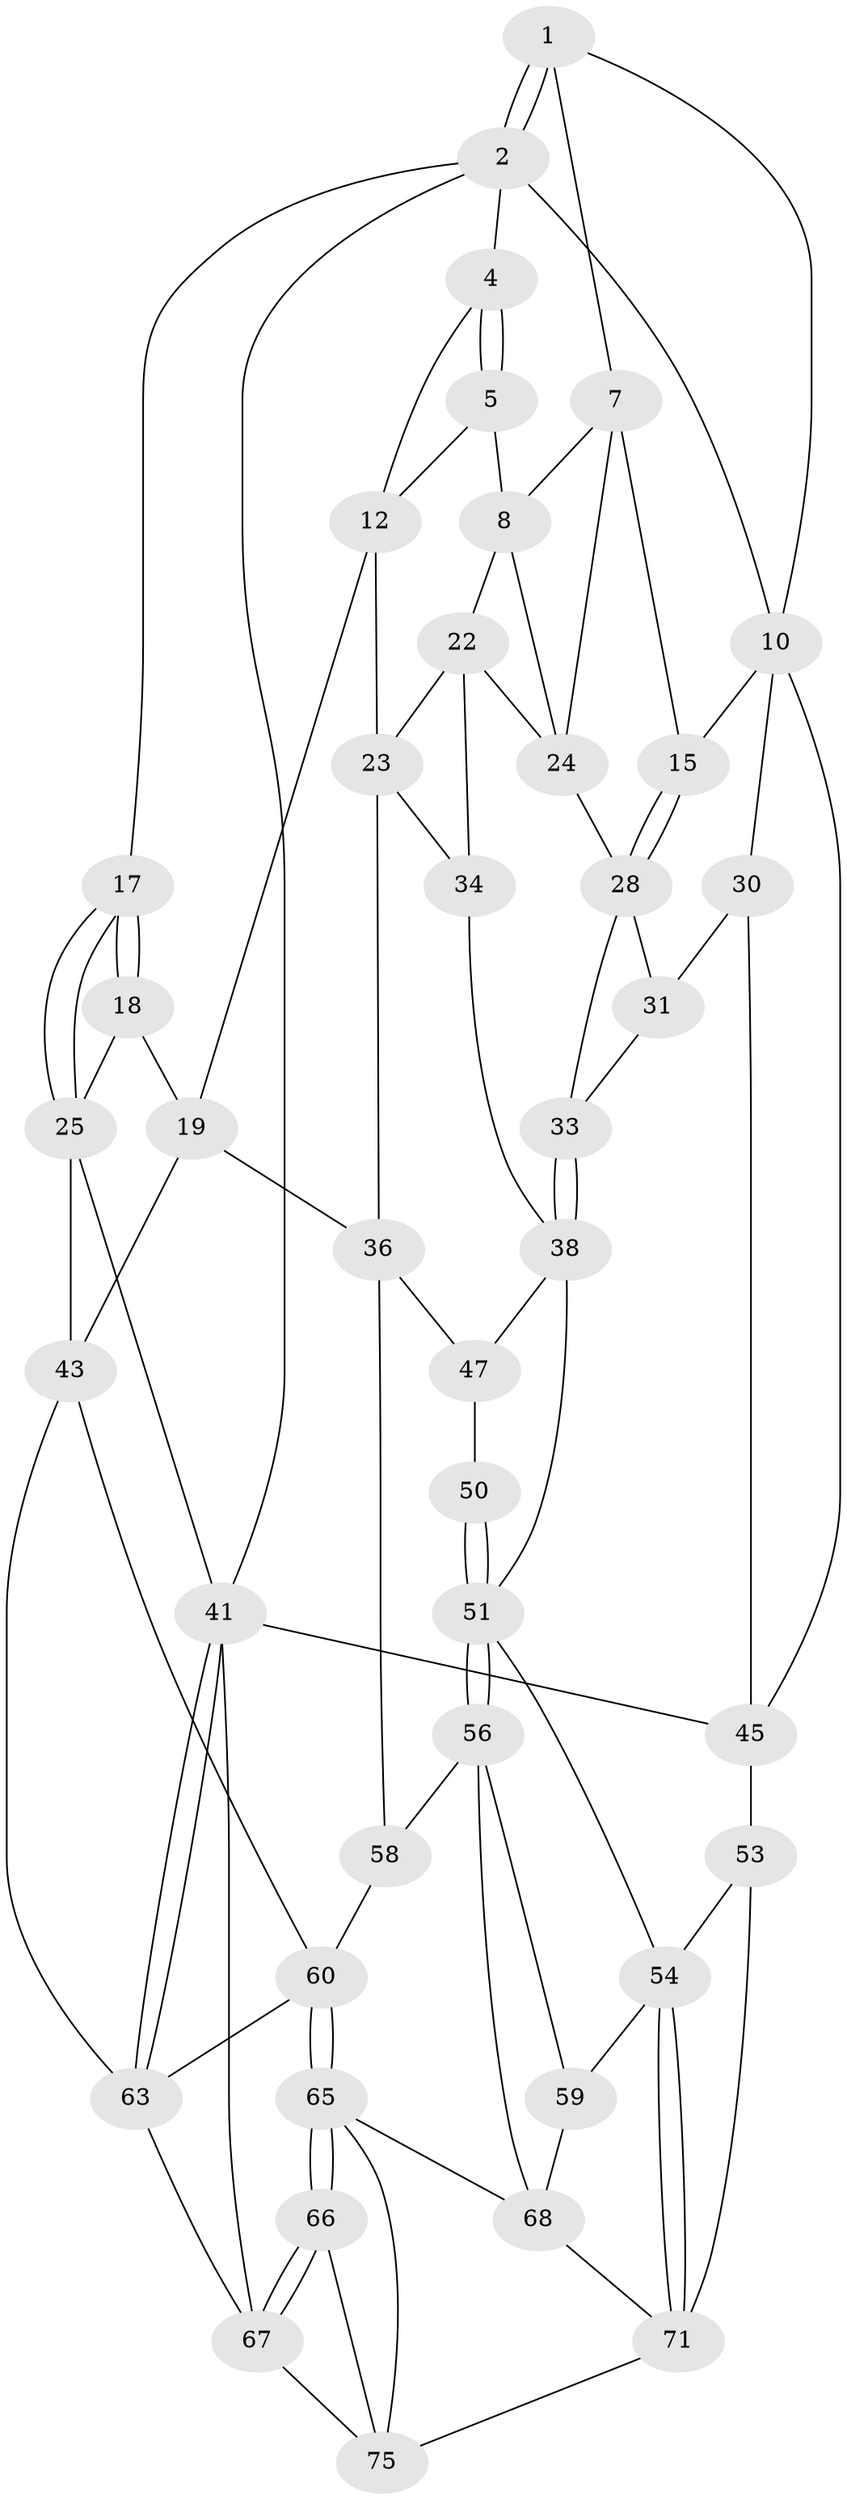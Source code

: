 // Generated by graph-tools (version 1.1) at 2025/52/02/27/25 19:52:38]
// undirected, 42 vertices, 90 edges
graph export_dot {
graph [start="1"]
  node [color=gray90,style=filled];
  1 [pos="+0.2712980144839953+0",super="+6"];
  2 [pos="+0+0",super="+3"];
  4 [pos="+0.160439192575749+0.12092814524705757",super="+14"];
  5 [pos="+0.2688241040073112+0",super="+9"];
  7 [pos="+0.6226071702914913+0",super="+16"];
  8 [pos="+0.5393677824991404+0.10273246690848917",super="+21"];
  10 [pos="+0.8487147952360647+0",super="+11"];
  12 [pos="+0.26659726365936265+0.25740016620077966",super="+13"];
  15 [pos="+0.7121016131809388+0.25812566783442364"];
  17 [pos="+0+0.09792421065573335"];
  18 [pos="+0.10533304581321361+0.1500629357448104",super="+20"];
  19 [pos="+0.17542278354025176+0.3608771253988521",super="+37"];
  22 [pos="+0.4890888024014698+0.19815489150121654",super="+27"];
  23 [pos="+0.34729714354003927+0.27412568341950694",super="+35"];
  24 [pos="+0.614023591158031+0.235695602143971",super="+26"];
  25 [pos="+0+0.10948177851065631",super="+40"];
  28 [pos="+0.7124535258075497+0.2585563661166197",super="+29"];
  30 [pos="+1+0.04805768059528686",super="+44"];
  31 [pos="+0.8191371857544626+0.28444486007382513",super="+32"];
  33 [pos="+0.7149510789606416+0.4546004913514834"];
  34 [pos="+0.4802866942562331+0.4127797276155023"];
  36 [pos="+0.36279227710923573+0.5152407793097475",super="+49"];
  38 [pos="+0.6800784157150346+0.5104349828527946",super="+39"];
  41 [pos="+0+0.6263344059426321",super="+42"];
  43 [pos="+0.12077931208762954+0.46436218371998406",super="+62"];
  45 [pos="+1+1",super="+46"];
  47 [pos="+0.5304177646988094+0.508352873878688",super="+48"];
  50 [pos="+0.5356890599608274+0.5489134660102987"];
  51 [pos="+0.5523372574400355+0.5841939580275388",super="+52"];
  53 [pos="+0.7914617950537308+0.7332272652030283",super="+74"];
  54 [pos="+0.751956628187244+0.7305033761603811",super="+55"];
  56 [pos="+0.5165952485388209+0.7115005297459325",super="+57"];
  58 [pos="+0.40626474967483095+0.6596665472158463"];
  59 [pos="+0.6411494953313742+0.7275064144729502"];
  60 [pos="+0.2874430036818603+0.7206736971147365",super="+61"];
  63 [pos="+0.06606638946890517+0.7602869693728805",super="+64"];
  65 [pos="+0.2789279948442933+0.7744293559496338",super="+69"];
  66 [pos="+0.2364963832820218+0.8361922121251012"];
  67 [pos="+0.1249355244244864+0.8752887464791214",super="+73"];
  68 [pos="+0.46720083244036126+0.8472264011460788",super="+70"];
  71 [pos="+0.5954884135780343+1",super="+72"];
  75 [pos="+0.3159922930410815+0.9224729504607468",super="+76"];
  1 -- 2;
  1 -- 2;
  1 -- 10;
  1 -- 7;
  2 -- 17;
  2 -- 4;
  2 -- 10;
  2 -- 41;
  4 -- 5;
  4 -- 5;
  4 -- 12;
  5 -- 8;
  5 -- 12;
  7 -- 8;
  7 -- 24;
  7 -- 15;
  8 -- 24;
  8 -- 22;
  10 -- 15;
  10 -- 45;
  10 -- 30;
  12 -- 23;
  12 -- 19;
  15 -- 28;
  15 -- 28;
  17 -- 18;
  17 -- 18;
  17 -- 25;
  17 -- 25;
  18 -- 25;
  18 -- 19;
  19 -- 43;
  19 -- 36;
  22 -- 23;
  22 -- 34;
  22 -- 24;
  23 -- 34;
  23 -- 36;
  24 -- 28;
  25 -- 43;
  25 -- 41;
  28 -- 31;
  28 -- 33;
  30 -- 31 [weight=2];
  30 -- 45;
  31 -- 33;
  33 -- 38;
  33 -- 38;
  34 -- 38;
  36 -- 58;
  36 -- 47;
  38 -- 47;
  38 -- 51;
  41 -- 63;
  41 -- 63;
  41 -- 67;
  41 -- 45;
  43 -- 60;
  43 -- 63;
  45 -- 53 [weight=2];
  47 -- 50 [weight=2];
  50 -- 51;
  50 -- 51;
  51 -- 56;
  51 -- 56;
  51 -- 54;
  53 -- 54;
  53 -- 71;
  54 -- 71;
  54 -- 71;
  54 -- 59;
  56 -- 59;
  56 -- 58;
  56 -- 68;
  58 -- 60;
  59 -- 68;
  60 -- 65;
  60 -- 65;
  60 -- 63;
  63 -- 67;
  65 -- 66;
  65 -- 66;
  65 -- 75;
  65 -- 68;
  66 -- 67;
  66 -- 67;
  66 -- 75;
  67 -- 75;
  68 -- 71;
  71 -- 75;
}
